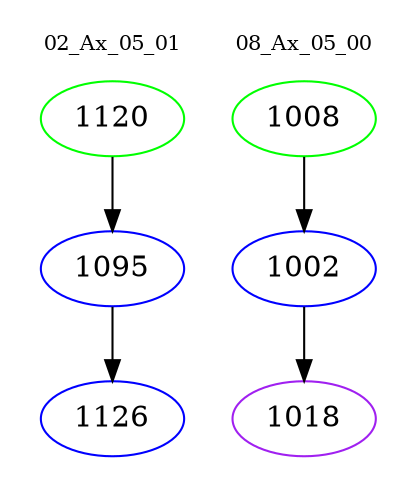 digraph{
subgraph cluster_0 {
color = white
label = "02_Ax_05_01";
fontsize=10;
T0_1120 [label="1120", color="green"]
T0_1120 -> T0_1095 [color="black"]
T0_1095 [label="1095", color="blue"]
T0_1095 -> T0_1126 [color="black"]
T0_1126 [label="1126", color="blue"]
}
subgraph cluster_1 {
color = white
label = "08_Ax_05_00";
fontsize=10;
T1_1008 [label="1008", color="green"]
T1_1008 -> T1_1002 [color="black"]
T1_1002 [label="1002", color="blue"]
T1_1002 -> T1_1018 [color="black"]
T1_1018 [label="1018", color="purple"]
}
}
